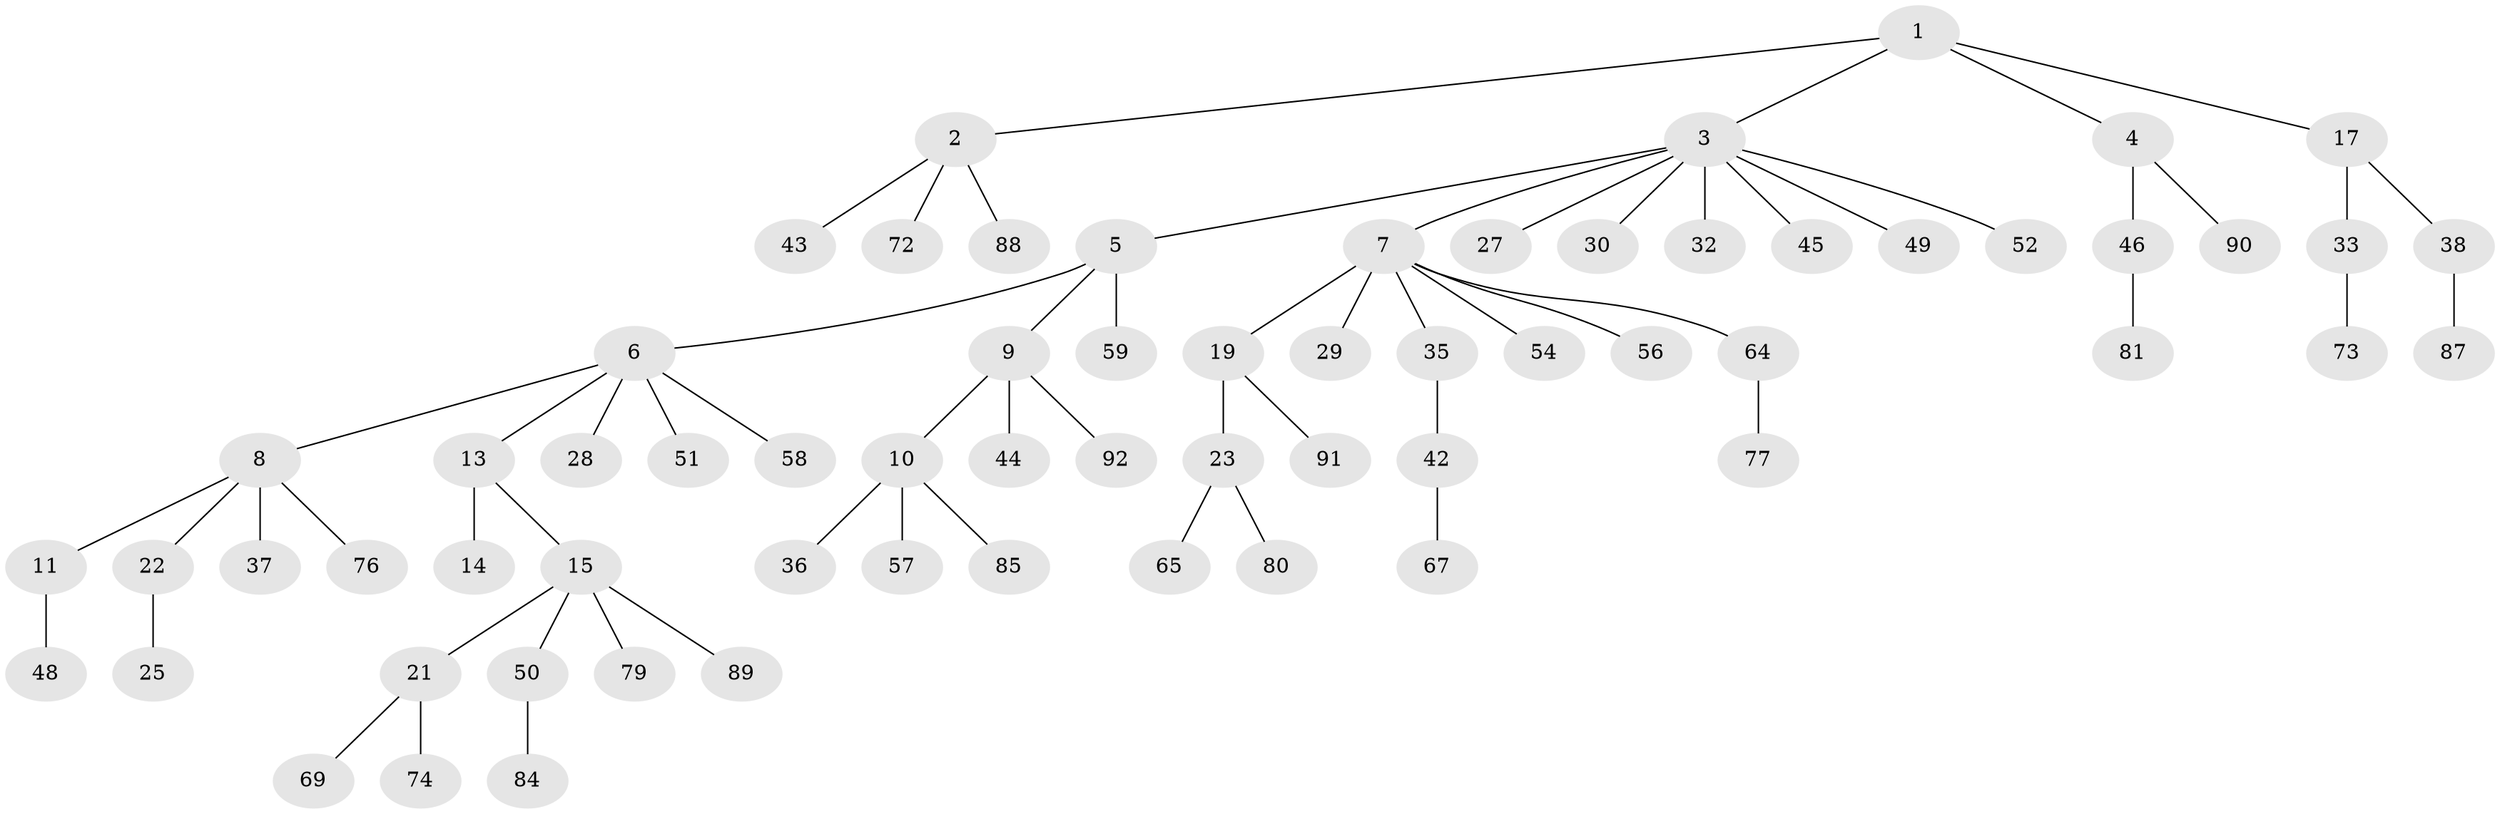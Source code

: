 // Generated by graph-tools (version 1.1) at 2025/52/02/27/25 19:52:10]
// undirected, 65 vertices, 64 edges
graph export_dot {
graph [start="1"]
  node [color=gray90,style=filled];
  1 [super="+55"];
  2 [super="+53"];
  3 [super="+39"];
  4 [super="+86"];
  5 [super="+34"];
  6 [super="+47"];
  7 [super="+41"];
  8 [super="+16"];
  9 [super="+26"];
  10 [super="+12"];
  11;
  13;
  14;
  15 [super="+18"];
  17 [super="+20"];
  19 [super="+24"];
  21;
  22 [super="+31"];
  23 [super="+70"];
  25;
  27;
  28;
  29;
  30;
  32;
  33 [super="+75"];
  35 [super="+82"];
  36 [super="+40"];
  37;
  38 [super="+62"];
  42 [super="+60"];
  43;
  44 [super="+63"];
  45;
  46;
  48;
  49;
  50;
  51;
  52 [super="+66"];
  54;
  56 [super="+68"];
  57;
  58;
  59 [super="+61"];
  64 [super="+71"];
  65;
  67;
  69;
  72;
  73;
  74 [super="+78"];
  76 [super="+83"];
  77;
  79;
  80;
  81;
  84;
  85;
  87;
  88;
  89;
  90;
  91;
  92 [super="+93"];
  1 -- 2;
  1 -- 3;
  1 -- 4;
  1 -- 17;
  2 -- 43;
  2 -- 72;
  2 -- 88;
  3 -- 5;
  3 -- 7;
  3 -- 27;
  3 -- 30;
  3 -- 32;
  3 -- 45;
  3 -- 49;
  3 -- 52;
  4 -- 46;
  4 -- 90;
  5 -- 6;
  5 -- 9;
  5 -- 59;
  6 -- 8;
  6 -- 13;
  6 -- 28;
  6 -- 51;
  6 -- 58;
  7 -- 19;
  7 -- 29;
  7 -- 35;
  7 -- 54;
  7 -- 56;
  7 -- 64;
  8 -- 11;
  8 -- 76;
  8 -- 37;
  8 -- 22;
  9 -- 10;
  9 -- 44;
  9 -- 92;
  10 -- 57;
  10 -- 36;
  10 -- 85;
  11 -- 48;
  13 -- 14;
  13 -- 15;
  15 -- 79;
  15 -- 89;
  15 -- 50;
  15 -- 21;
  17 -- 38;
  17 -- 33;
  19 -- 23;
  19 -- 91;
  21 -- 69;
  21 -- 74;
  22 -- 25;
  23 -- 65;
  23 -- 80;
  33 -- 73;
  35 -- 42;
  38 -- 87;
  42 -- 67;
  46 -- 81;
  50 -- 84;
  64 -- 77;
}
